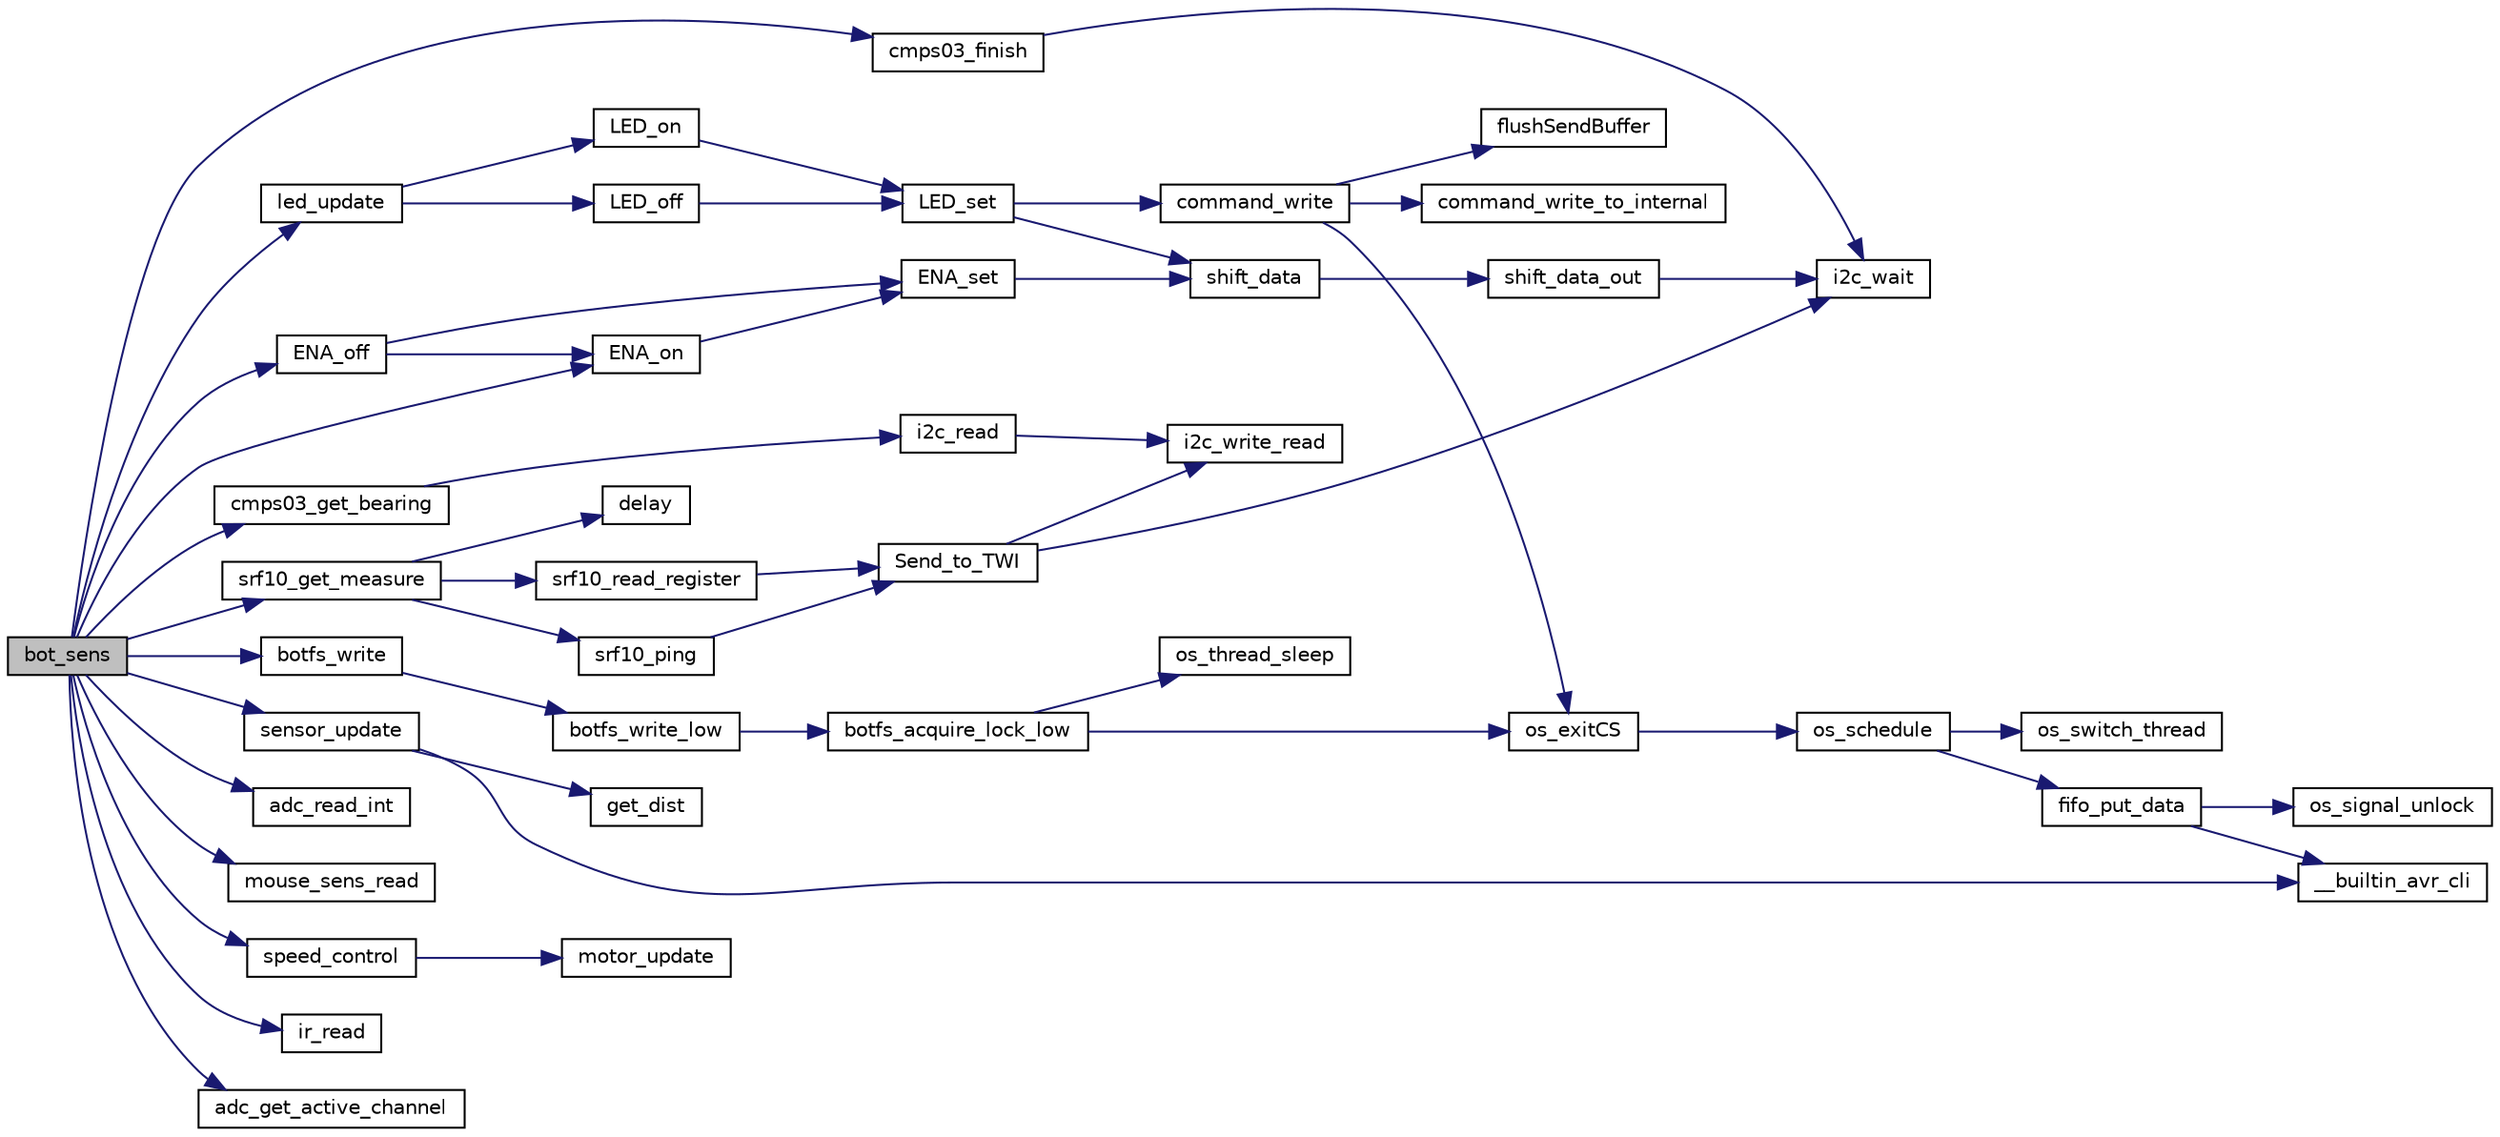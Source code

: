 digraph G
{
  edge [fontname="Helvetica",fontsize="10",labelfontname="Helvetica",labelfontsize="10"];
  node [fontname="Helvetica",fontsize="10",shape=record];
  rankdir="LR";
  Node1 [label="bot_sens",height=0.2,width=0.4,color="black", fillcolor="grey75", style="filled" fontcolor="black"];
  Node1 -> Node2 [color="midnightblue",fontsize="10",style="solid",fontname="Helvetica"];
  Node2 [label="ENA_on",height=0.2,width=0.4,color="black", fillcolor="white", style="filled",URL="$ena_8h.html#a51c24b2a246e1b3cbd3df73a7ac662ad"];
  Node2 -> Node3 [color="midnightblue",fontsize="10",style="solid",fontname="Helvetica"];
  Node3 [label="ENA_set",height=0.2,width=0.4,color="black", fillcolor="white", style="filled",URL="$ena_8h.html#af27d8909f40028c91ab786d6d2bac0cb"];
  Node3 -> Node4 [color="midnightblue",fontsize="10",style="solid",fontname="Helvetica"];
  Node4 [label="shift_data",height=0.2,width=0.4,color="black", fillcolor="white", style="filled",URL="$shift_8h.html#a25a35c892ca8dfa80dd21d3b1e9b4d7d"];
  Node4 -> Node5 [color="midnightblue",fontsize="10",style="solid",fontname="Helvetica"];
  Node5 [label="shift_data_out",height=0.2,width=0.4,color="black", fillcolor="white", style="filled",URL="$shift_8h.html#ae7047fe022d960b3fd2a4ad8e8f19998"];
  Node5 -> Node6 [color="midnightblue",fontsize="10",style="solid",fontname="Helvetica"];
  Node6 [label="i2c_wait",height=0.2,width=0.4,color="black", fillcolor="white", style="filled",URL="$i2c_8h.html#a8d0292580689dd8b7e0b441cf0e6c383"];
  Node1 -> Node7 [color="midnightblue",fontsize="10",style="solid",fontname="Helvetica"];
  Node7 [label="cmps03_get_bearing",height=0.2,width=0.4,color="black", fillcolor="white", style="filled",URL="$cmps03_8h.html#af79fc160bcb5bf9a6b3ab948c6474e89"];
  Node7 -> Node8 [color="midnightblue",fontsize="10",style="solid",fontname="Helvetica"];
  Node8 [label="i2c_read",height=0.2,width=0.4,color="black", fillcolor="white", style="filled",URL="$i2c_8h.html#aa8c7a19630bc70ad9779e6c4b760d896"];
  Node8 -> Node9 [color="midnightblue",fontsize="10",style="solid",fontname="Helvetica"];
  Node9 [label="i2c_write_read",height=0.2,width=0.4,color="black", fillcolor="white", style="filled",URL="$i2c_8h.html#a390db7ff461cfff9cdd522dfb90fe23e"];
  Node1 -> Node10 [color="midnightblue",fontsize="10",style="solid",fontname="Helvetica"];
  Node10 [label="adc_read_int",height=0.2,width=0.4,color="black", fillcolor="white", style="filled",URL="$adc_8h.html#a5aa192f9a1015adcf1f605a54bd3bc69",tooltip="Fuegt einen analogen Kanal in die ADC-Konvertierungsliste ein und wertet ihn per Interrupt aus..."];
  Node1 -> Node11 [color="midnightblue",fontsize="10",style="solid",fontname="Helvetica"];
  Node11 [label="mouse_sens_read",height=0.2,width=0.4,color="black", fillcolor="white", style="filled",URL="$mouse_8h.html#a51b8066f598e2adc8679ddd77f3d1a8b"];
  Node1 -> Node12 [color="midnightblue",fontsize="10",style="solid",fontname="Helvetica"];
  Node12 [label="speed_control",height=0.2,width=0.4,color="black", fillcolor="white", style="filled",URL="$motor_8c.html#abfe2160ced04338d7f24aab6291c7f19",tooltip="Drehzahlregelung fuer die Motoren des c&#39;t-Bots."];
  Node12 -> Node13 [color="midnightblue",fontsize="10",style="solid",fontname="Helvetica"];
  Node13 [label="motor_update",height=0.2,width=0.4,color="black", fillcolor="white", style="filled",URL="$motor-low_8h.html#af288dee5f55b67d9eaf1d6e180bfd121"];
  Node1 -> Node14 [color="midnightblue",fontsize="10",style="solid",fontname="Helvetica"];
  Node14 [label="botfs_write",height=0.2,width=0.4,color="black", fillcolor="white", style="filled",URL="$botfs_8c.html#afe7539a83c840b120ef8996557fd0e9a",tooltip="Schreibt BOTFS_BLOCK_SIZE Bytes aus einem Puffer in eine Datei."];
  Node14 -> Node15 [color="midnightblue",fontsize="10",style="solid",fontname="Helvetica"];
  Node15 [label="botfs_write_low",height=0.2,width=0.4,color="black", fillcolor="white", style="filled",URL="$botfs-low_8h.html#a9a7b80bf15c3207b2facd474d23a7f96",tooltip="Schreibt einen BOTFS_BLOCK_SIZE Byte grossen Block."];
  Node15 -> Node16 [color="midnightblue",fontsize="10",style="solid",fontname="Helvetica"];
  Node16 [label="botfs_acquire_lock_low",height=0.2,width=0.4,color="black", fillcolor="white", style="filled",URL="$botfs-low_8h.html#aed0ed8d94dc7c058a4cb0ae26d0f59ff",tooltip="Wartet, bis ein Mutex verfuegbar ist und sperrt es dann."];
  Node16 -> Node17 [color="midnightblue",fontsize="10",style="solid",fontname="Helvetica"];
  Node17 [label="os_exitCS",height=0.2,width=0.4,color="black", fillcolor="white", style="filled",URL="$os__thread_8h.html#a146cd9b383b02d8e5424e2de5bfdf7e1"];
  Node17 -> Node18 [color="midnightblue",fontsize="10",style="solid",fontname="Helvetica"];
  Node18 [label="os_schedule",height=0.2,width=0.4,color="black", fillcolor="white", style="filled",URL="$os__scheduler_8h.html#aaf0ea29568109bcdfb1d527f223accad"];
  Node18 -> Node19 [color="midnightblue",fontsize="10",style="solid",fontname="Helvetica"];
  Node19 [label="fifo_put_data",height=0.2,width=0.4,color="black", fillcolor="white", style="filled",URL="$fifo_8c.html#a7b3f9ad457273c9717bff49113c84250"];
  Node19 -> Node20 [color="midnightblue",fontsize="10",style="solid",fontname="Helvetica"];
  Node20 [label="__builtin_avr_cli",height=0.2,width=0.4,color="black", fillcolor="white", style="filled",URL="$builtins_8h.html#a41590bd57be6a89c1b9bcafe523207f2",tooltip="Disables all interrupts by clearing the global interrupt mask."];
  Node19 -> Node21 [color="midnightblue",fontsize="10",style="solid",fontname="Helvetica"];
  Node21 [label="os_signal_unlock",height=0.2,width=0.4,color="black", fillcolor="white", style="filled",URL="$os__thread__pc_8c.html#aa0b166109be9754de9b8b863b8d197c7"];
  Node18 -> Node22 [color="midnightblue",fontsize="10",style="solid",fontname="Helvetica"];
  Node22 [label="os_switch_thread",height=0.2,width=0.4,color="black", fillcolor="white", style="filled",URL="$os__thread_8h.html#afa82438e9832609bc5ffbddad166e1b7"];
  Node16 -> Node23 [color="midnightblue",fontsize="10",style="solid",fontname="Helvetica"];
  Node23 [label="os_thread_sleep",height=0.2,width=0.4,color="black", fillcolor="white", style="filled",URL="$os__thread__pc_8c.html#a3170fdf75fff4e971354e78a625b5afd"];
  Node1 -> Node24 [color="midnightblue",fontsize="10",style="solid",fontname="Helvetica"];
  Node24 [label="ir_read",height=0.2,width=0.4,color="black", fillcolor="white", style="filled",URL="$ir-rc5_8h.html#a82eff44b303e147ec8a546f5446c7797"];
  Node1 -> Node25 [color="midnightblue",fontsize="10",style="solid",fontname="Helvetica"];
  Node25 [label="sensor_update",height=0.2,width=0.4,color="black", fillcolor="white", style="filled",URL="$sensor_8c.html#a3c4d624e12d5ef3ae57e4b4b4b569f4c"];
  Node25 -> Node20 [color="midnightblue",fontsize="10",style="solid",fontname="Helvetica"];
  Node25 -> Node26 [color="midnightblue",fontsize="10",style="solid",fontname="Helvetica"];
  Node26 [label="get_dist",height=0.2,width=0.4,color="black", fillcolor="white", style="filled",URL="$math__utils_8c.html#a21ef181ca9f0913051fc5e75fb8ae2b7",tooltip="Ermittlung des Quadrat-Abstands zwischen zwei Punkten."];
  Node1 -> Node27 [color="midnightblue",fontsize="10",style="solid",fontname="Helvetica"];
  Node27 [label="adc_get_active_channel",height=0.2,width=0.4,color="black", fillcolor="white", style="filled",URL="$adc_8h.html#ad38acca1544c14d601d911fe7a838116"];
  Node1 -> Node28 [color="midnightblue",fontsize="10",style="solid",fontname="Helvetica"];
  Node28 [label="cmps03_finish",height=0.2,width=0.4,color="black", fillcolor="white", style="filled",URL="$cmps03_8h.html#a30930bf33e9e8f83a4a94724c5187dd5"];
  Node28 -> Node6 [color="midnightblue",fontsize="10",style="solid",fontname="Helvetica"];
  Node1 -> Node29 [color="midnightblue",fontsize="10",style="solid",fontname="Helvetica"];
  Node29 [label="srf10_get_measure",height=0.2,width=0.4,color="black", fillcolor="white", style="filled",URL="$srf10_8c.html#a826ff900fe75dcafd170141917b31fe3"];
  Node29 -> Node30 [color="midnightblue",fontsize="10",style="solid",fontname="Helvetica"];
  Node30 [label="srf10_ping",height=0.2,width=0.4,color="black", fillcolor="white", style="filled",URL="$srf10_8c.html#a3166dd323e51c8796807baf8c004c13f"];
  Node30 -> Node31 [color="midnightblue",fontsize="10",style="solid",fontname="Helvetica"];
  Node31 [label="Send_to_TWI",height=0.2,width=0.4,color="black", fillcolor="white", style="filled",URL="$twi_8c.html#a6abb3fb5269ea88940402079231142c5"];
  Node31 -> Node9 [color="midnightblue",fontsize="10",style="solid",fontname="Helvetica"];
  Node31 -> Node6 [color="midnightblue",fontsize="10",style="solid",fontname="Helvetica"];
  Node29 -> Node32 [color="midnightblue",fontsize="10",style="solid",fontname="Helvetica"];
  Node32 [label="delay",height=0.2,width=0.4,color="black", fillcolor="white", style="filled",URL="$delay_8h.html#adb7db4d9ef946dcfb58bcfc667ee674a",tooltip="Verzoegert um ms Millisekunden."];
  Node29 -> Node33 [color="midnightblue",fontsize="10",style="solid",fontname="Helvetica"];
  Node33 [label="srf10_read_register",height=0.2,width=0.4,color="black", fillcolor="white", style="filled",URL="$srf10_8c.html#ab6f2f46a5a60ea85e2dc0bb12d5f86ff"];
  Node33 -> Node31 [color="midnightblue",fontsize="10",style="solid",fontname="Helvetica"];
  Node1 -> Node34 [color="midnightblue",fontsize="10",style="solid",fontname="Helvetica"];
  Node34 [label="ENA_off",height=0.2,width=0.4,color="black", fillcolor="white", style="filled",URL="$ena_8h.html#ac992908542eebed9776522f8eafc0ff9"];
  Node34 -> Node3 [color="midnightblue",fontsize="10",style="solid",fontname="Helvetica"];
  Node34 -> Node2 [color="midnightblue",fontsize="10",style="solid",fontname="Helvetica"];
  Node1 -> Node35 [color="midnightblue",fontsize="10",style="solid",fontname="Helvetica"];
  Node35 [label="led_update",height=0.2,width=0.4,color="black", fillcolor="white", style="filled",URL="$sensor_8c.html#a682da542ec0d880fe15e35c521dca40f",tooltip="Updatet die LEDs je nach Sensorwert."];
  Node35 -> Node36 [color="midnightblue",fontsize="10",style="solid",fontname="Helvetica"];
  Node36 [label="LED_on",height=0.2,width=0.4,color="black", fillcolor="white", style="filled",URL="$led_8h.html#a447c990bb9e81e6e533f0ba69f97b1e9"];
  Node36 -> Node37 [color="midnightblue",fontsize="10",style="solid",fontname="Helvetica"];
  Node37 [label="LED_set",height=0.2,width=0.4,color="black", fillcolor="white", style="filled",URL="$led_8h.html#a52d9a8d54ed2830e388a0e86cfb8b574"];
  Node37 -> Node4 [color="midnightblue",fontsize="10",style="solid",fontname="Helvetica"];
  Node37 -> Node38 [color="midnightblue",fontsize="10",style="solid",fontname="Helvetica"];
  Node38 [label="command_write",height=0.2,width=0.4,color="black", fillcolor="white", style="filled",URL="$command_8c.html#a419b75ed34551408822d9caee3cd5206"];
  Node38 -> Node39 [color="midnightblue",fontsize="10",style="solid",fontname="Helvetica"];
  Node39 [label="command_write_to_internal",height=0.2,width=0.4,color="black", fillcolor="white", style="filled",URL="$command_8c.html#a428cf92e37fc9bbc0ffc48912c3022ac"];
  Node38 -> Node40 [color="midnightblue",fontsize="10",style="solid",fontname="Helvetica"];
  Node40 [label="flushSendBuffer",height=0.2,width=0.4,color="black", fillcolor="white", style="filled",URL="$tcp_8h.html#aae71e1682727310afab282923a80c968"];
  Node38 -> Node17 [color="midnightblue",fontsize="10",style="solid",fontname="Helvetica"];
  Node35 -> Node41 [color="midnightblue",fontsize="10",style="solid",fontname="Helvetica"];
  Node41 [label="LED_off",height=0.2,width=0.4,color="black", fillcolor="white", style="filled",URL="$led_8h.html#abd7b28be86683943e4f3cea44ec0de76"];
  Node41 -> Node37 [color="midnightblue",fontsize="10",style="solid",fontname="Helvetica"];
}
